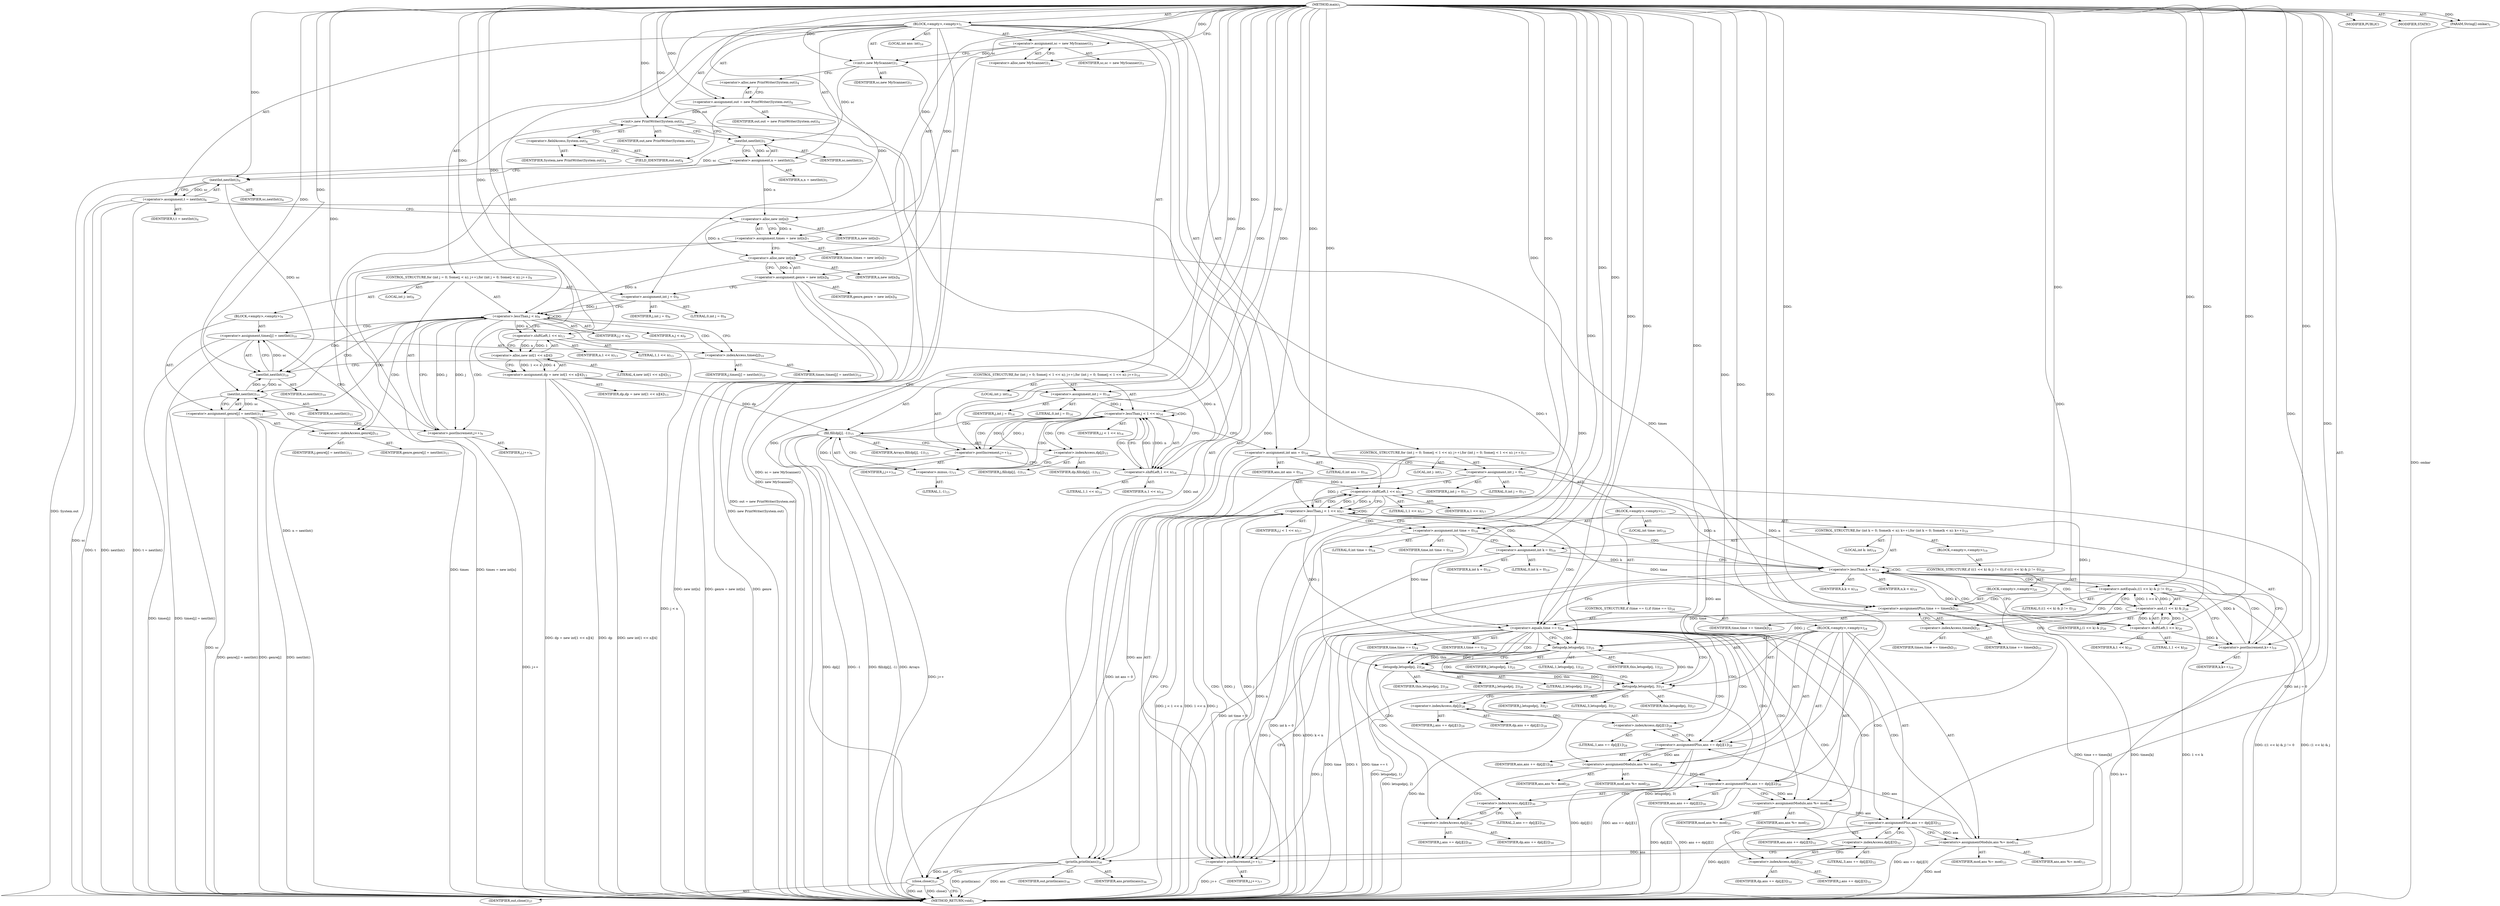 digraph "main" {  
"17" [label = <(METHOD,main)<SUB>1</SUB>> ]
"18" [label = <(PARAM,String[] omkar)<SUB>1</SUB>> ]
"19" [label = <(BLOCK,&lt;empty&gt;,&lt;empty&gt;)<SUB>1</SUB>> ]
"20" [label = <(&lt;operator&gt;.assignment,sc = new MyScanner())<SUB>3</SUB>> ]
"21" [label = <(IDENTIFIER,sc,sc = new MyScanner())<SUB>3</SUB>> ]
"22" [label = <(&lt;operator&gt;.alloc,new MyScanner())<SUB>3</SUB>> ]
"23" [label = <(&lt;init&gt;,new MyScanner())<SUB>3</SUB>> ]
"24" [label = <(IDENTIFIER,sc,new MyScanner())<SUB>3</SUB>> ]
"25" [label = <(&lt;operator&gt;.assignment,out = new PrintWriter(System.out))<SUB>4</SUB>> ]
"26" [label = <(IDENTIFIER,out,out = new PrintWriter(System.out))<SUB>4</SUB>> ]
"27" [label = <(&lt;operator&gt;.alloc,new PrintWriter(System.out))<SUB>4</SUB>> ]
"28" [label = <(&lt;init&gt;,new PrintWriter(System.out))<SUB>4</SUB>> ]
"29" [label = <(IDENTIFIER,out,new PrintWriter(System.out))<SUB>4</SUB>> ]
"30" [label = <(&lt;operator&gt;.fieldAccess,System.out)<SUB>4</SUB>> ]
"31" [label = <(IDENTIFIER,System,new PrintWriter(System.out))<SUB>4</SUB>> ]
"32" [label = <(FIELD_IDENTIFIER,out,out)<SUB>4</SUB>> ]
"33" [label = <(&lt;operator&gt;.assignment,n = nextInt())<SUB>5</SUB>> ]
"34" [label = <(IDENTIFIER,n,n = nextInt())<SUB>5</SUB>> ]
"35" [label = <(nextInt,nextInt())<SUB>5</SUB>> ]
"36" [label = <(IDENTIFIER,sc,nextInt())<SUB>5</SUB>> ]
"37" [label = <(&lt;operator&gt;.assignment,t = nextInt())<SUB>6</SUB>> ]
"38" [label = <(IDENTIFIER,t,t = nextInt())<SUB>6</SUB>> ]
"39" [label = <(nextInt,nextInt())<SUB>6</SUB>> ]
"40" [label = <(IDENTIFIER,sc,nextInt())<SUB>6</SUB>> ]
"41" [label = <(&lt;operator&gt;.assignment,times = new int[n])<SUB>7</SUB>> ]
"42" [label = <(IDENTIFIER,times,times = new int[n])<SUB>7</SUB>> ]
"43" [label = <(&lt;operator&gt;.alloc,new int[n])> ]
"44" [label = <(IDENTIFIER,n,new int[n])<SUB>7</SUB>> ]
"45" [label = <(&lt;operator&gt;.assignment,genre = new int[n])<SUB>8</SUB>> ]
"46" [label = <(IDENTIFIER,genre,genre = new int[n])<SUB>8</SUB>> ]
"47" [label = <(&lt;operator&gt;.alloc,new int[n])> ]
"48" [label = <(IDENTIFIER,n,new int[n])<SUB>8</SUB>> ]
"49" [label = <(CONTROL_STRUCTURE,for (int j = 0; Some(j &lt; n); j++),for (int j = 0; Some(j &lt; n); j++))<SUB>9</SUB>> ]
"50" [label = <(LOCAL,int j: int)<SUB>9</SUB>> ]
"51" [label = <(&lt;operator&gt;.assignment,int j = 0)<SUB>9</SUB>> ]
"52" [label = <(IDENTIFIER,j,int j = 0)<SUB>9</SUB>> ]
"53" [label = <(LITERAL,0,int j = 0)<SUB>9</SUB>> ]
"54" [label = <(&lt;operator&gt;.lessThan,j &lt; n)<SUB>9</SUB>> ]
"55" [label = <(IDENTIFIER,j,j &lt; n)<SUB>9</SUB>> ]
"56" [label = <(IDENTIFIER,n,j &lt; n)<SUB>9</SUB>> ]
"57" [label = <(&lt;operator&gt;.postIncrement,j++)<SUB>9</SUB>> ]
"58" [label = <(IDENTIFIER,j,j++)<SUB>9</SUB>> ]
"59" [label = <(BLOCK,&lt;empty&gt;,&lt;empty&gt;)<SUB>9</SUB>> ]
"60" [label = <(&lt;operator&gt;.assignment,times[j] = nextInt())<SUB>10</SUB>> ]
"61" [label = <(&lt;operator&gt;.indexAccess,times[j])<SUB>10</SUB>> ]
"62" [label = <(IDENTIFIER,times,times[j] = nextInt())<SUB>10</SUB>> ]
"63" [label = <(IDENTIFIER,j,times[j] = nextInt())<SUB>10</SUB>> ]
"64" [label = <(nextInt,nextInt())<SUB>10</SUB>> ]
"65" [label = <(IDENTIFIER,sc,nextInt())<SUB>10</SUB>> ]
"66" [label = <(&lt;operator&gt;.assignment,genre[j] = nextInt())<SUB>11</SUB>> ]
"67" [label = <(&lt;operator&gt;.indexAccess,genre[j])<SUB>11</SUB>> ]
"68" [label = <(IDENTIFIER,genre,genre[j] = nextInt())<SUB>11</SUB>> ]
"69" [label = <(IDENTIFIER,j,genre[j] = nextInt())<SUB>11</SUB>> ]
"70" [label = <(nextInt,nextInt())<SUB>11</SUB>> ]
"71" [label = <(IDENTIFIER,sc,nextInt())<SUB>11</SUB>> ]
"72" [label = <(&lt;operator&gt;.assignment,dp = new int[1 &lt;&lt; n][4])<SUB>13</SUB>> ]
"73" [label = <(IDENTIFIER,dp,dp = new int[1 &lt;&lt; n][4])<SUB>13</SUB>> ]
"74" [label = <(&lt;operator&gt;.alloc,new int[1 &lt;&lt; n][4])> ]
"75" [label = <(&lt;operator&gt;.shiftLeft,1 &lt;&lt; n)<SUB>13</SUB>> ]
"76" [label = <(LITERAL,1,1 &lt;&lt; n)<SUB>13</SUB>> ]
"77" [label = <(IDENTIFIER,n,1 &lt;&lt; n)<SUB>13</SUB>> ]
"78" [label = <(LITERAL,4,new int[1 &lt;&lt; n][4])<SUB>13</SUB>> ]
"79" [label = <(CONTROL_STRUCTURE,for (int j = 0; Some(j &lt; 1 &lt;&lt; n); j++),for (int j = 0; Some(j &lt; 1 &lt;&lt; n); j++))<SUB>14</SUB>> ]
"80" [label = <(LOCAL,int j: int)<SUB>14</SUB>> ]
"81" [label = <(&lt;operator&gt;.assignment,int j = 0)<SUB>14</SUB>> ]
"82" [label = <(IDENTIFIER,j,int j = 0)<SUB>14</SUB>> ]
"83" [label = <(LITERAL,0,int j = 0)<SUB>14</SUB>> ]
"84" [label = <(&lt;operator&gt;.lessThan,j &lt; 1 &lt;&lt; n)<SUB>14</SUB>> ]
"85" [label = <(IDENTIFIER,j,j &lt; 1 &lt;&lt; n)<SUB>14</SUB>> ]
"86" [label = <(&lt;operator&gt;.shiftLeft,1 &lt;&lt; n)<SUB>14</SUB>> ]
"87" [label = <(LITERAL,1,1 &lt;&lt; n)<SUB>14</SUB>> ]
"88" [label = <(IDENTIFIER,n,1 &lt;&lt; n)<SUB>14</SUB>> ]
"89" [label = <(&lt;operator&gt;.postIncrement,j++)<SUB>14</SUB>> ]
"90" [label = <(IDENTIFIER,j,j++)<SUB>14</SUB>> ]
"91" [label = <(fill,fill(dp[j], -1))<SUB>15</SUB>> ]
"92" [label = <(IDENTIFIER,Arrays,fill(dp[j], -1))<SUB>15</SUB>> ]
"93" [label = <(&lt;operator&gt;.indexAccess,dp[j])<SUB>15</SUB>> ]
"94" [label = <(IDENTIFIER,dp,fill(dp[j], -1))<SUB>15</SUB>> ]
"95" [label = <(IDENTIFIER,j,fill(dp[j], -1))<SUB>15</SUB>> ]
"96" [label = <(&lt;operator&gt;.minus,-1)<SUB>15</SUB>> ]
"97" [label = <(LITERAL,1,-1)<SUB>15</SUB>> ]
"98" [label = <(LOCAL,int ans: int)<SUB>16</SUB>> ]
"99" [label = <(&lt;operator&gt;.assignment,int ans = 0)<SUB>16</SUB>> ]
"100" [label = <(IDENTIFIER,ans,int ans = 0)<SUB>16</SUB>> ]
"101" [label = <(LITERAL,0,int ans = 0)<SUB>16</SUB>> ]
"102" [label = <(CONTROL_STRUCTURE,for (int j = 0; Some(j &lt; 1 &lt;&lt; n); j++),for (int j = 0; Some(j &lt; 1 &lt;&lt; n); j++))<SUB>17</SUB>> ]
"103" [label = <(LOCAL,int j: int)<SUB>17</SUB>> ]
"104" [label = <(&lt;operator&gt;.assignment,int j = 0)<SUB>17</SUB>> ]
"105" [label = <(IDENTIFIER,j,int j = 0)<SUB>17</SUB>> ]
"106" [label = <(LITERAL,0,int j = 0)<SUB>17</SUB>> ]
"107" [label = <(&lt;operator&gt;.lessThan,j &lt; 1 &lt;&lt; n)<SUB>17</SUB>> ]
"108" [label = <(IDENTIFIER,j,j &lt; 1 &lt;&lt; n)<SUB>17</SUB>> ]
"109" [label = <(&lt;operator&gt;.shiftLeft,1 &lt;&lt; n)<SUB>17</SUB>> ]
"110" [label = <(LITERAL,1,1 &lt;&lt; n)<SUB>17</SUB>> ]
"111" [label = <(IDENTIFIER,n,1 &lt;&lt; n)<SUB>17</SUB>> ]
"112" [label = <(&lt;operator&gt;.postIncrement,j++)<SUB>17</SUB>> ]
"113" [label = <(IDENTIFIER,j,j++)<SUB>17</SUB>> ]
"114" [label = <(BLOCK,&lt;empty&gt;,&lt;empty&gt;)<SUB>17</SUB>> ]
"115" [label = <(LOCAL,int time: int)<SUB>18</SUB>> ]
"116" [label = <(&lt;operator&gt;.assignment,int time = 0)<SUB>18</SUB>> ]
"117" [label = <(IDENTIFIER,time,int time = 0)<SUB>18</SUB>> ]
"118" [label = <(LITERAL,0,int time = 0)<SUB>18</SUB>> ]
"119" [label = <(CONTROL_STRUCTURE,for (int k = 0; Some(k &lt; n); k++),for (int k = 0; Some(k &lt; n); k++))<SUB>19</SUB>> ]
"120" [label = <(LOCAL,int k: int)<SUB>19</SUB>> ]
"121" [label = <(&lt;operator&gt;.assignment,int k = 0)<SUB>19</SUB>> ]
"122" [label = <(IDENTIFIER,k,int k = 0)<SUB>19</SUB>> ]
"123" [label = <(LITERAL,0,int k = 0)<SUB>19</SUB>> ]
"124" [label = <(&lt;operator&gt;.lessThan,k &lt; n)<SUB>19</SUB>> ]
"125" [label = <(IDENTIFIER,k,k &lt; n)<SUB>19</SUB>> ]
"126" [label = <(IDENTIFIER,n,k &lt; n)<SUB>19</SUB>> ]
"127" [label = <(&lt;operator&gt;.postIncrement,k++)<SUB>19</SUB>> ]
"128" [label = <(IDENTIFIER,k,k++)<SUB>19</SUB>> ]
"129" [label = <(BLOCK,&lt;empty&gt;,&lt;empty&gt;)<SUB>19</SUB>> ]
"130" [label = <(CONTROL_STRUCTURE,if (((1 &lt;&lt; k) &amp; j) != 0),if (((1 &lt;&lt; k) &amp; j) != 0))<SUB>20</SUB>> ]
"131" [label = <(&lt;operator&gt;.notEquals,((1 &lt;&lt; k) &amp; j) != 0)<SUB>20</SUB>> ]
"132" [label = <(&lt;operator&gt;.and,(1 &lt;&lt; k) &amp; j)<SUB>20</SUB>> ]
"133" [label = <(&lt;operator&gt;.shiftLeft,1 &lt;&lt; k)<SUB>20</SUB>> ]
"134" [label = <(LITERAL,1,1 &lt;&lt; k)<SUB>20</SUB>> ]
"135" [label = <(IDENTIFIER,k,1 &lt;&lt; k)<SUB>20</SUB>> ]
"136" [label = <(IDENTIFIER,j,(1 &lt;&lt; k) &amp; j)<SUB>20</SUB>> ]
"137" [label = <(LITERAL,0,((1 &lt;&lt; k) &amp; j) != 0)<SUB>20</SUB>> ]
"138" [label = <(BLOCK,&lt;empty&gt;,&lt;empty&gt;)<SUB>20</SUB>> ]
"139" [label = <(&lt;operator&gt;.assignmentPlus,time += times[k])<SUB>21</SUB>> ]
"140" [label = <(IDENTIFIER,time,time += times[k])<SUB>21</SUB>> ]
"141" [label = <(&lt;operator&gt;.indexAccess,times[k])<SUB>21</SUB>> ]
"142" [label = <(IDENTIFIER,times,time += times[k])<SUB>21</SUB>> ]
"143" [label = <(IDENTIFIER,k,time += times[k])<SUB>21</SUB>> ]
"144" [label = <(CONTROL_STRUCTURE,if (time == t),if (time == t))<SUB>24</SUB>> ]
"145" [label = <(&lt;operator&gt;.equals,time == t)<SUB>24</SUB>> ]
"146" [label = <(IDENTIFIER,time,time == t)<SUB>24</SUB>> ]
"147" [label = <(IDENTIFIER,t,time == t)<SUB>24</SUB>> ]
"148" [label = <(BLOCK,&lt;empty&gt;,&lt;empty&gt;)<SUB>24</SUB>> ]
"149" [label = <(letsgodp,letsgodp(j, 1))<SUB>25</SUB>> ]
"150" [label = <(IDENTIFIER,this,letsgodp(j, 1))<SUB>25</SUB>> ]
"151" [label = <(IDENTIFIER,j,letsgodp(j, 1))<SUB>25</SUB>> ]
"152" [label = <(LITERAL,1,letsgodp(j, 1))<SUB>25</SUB>> ]
"153" [label = <(letsgodp,letsgodp(j, 2))<SUB>26</SUB>> ]
"154" [label = <(IDENTIFIER,this,letsgodp(j, 2))<SUB>26</SUB>> ]
"155" [label = <(IDENTIFIER,j,letsgodp(j, 2))<SUB>26</SUB>> ]
"156" [label = <(LITERAL,2,letsgodp(j, 2))<SUB>26</SUB>> ]
"157" [label = <(letsgodp,letsgodp(j, 3))<SUB>27</SUB>> ]
"158" [label = <(IDENTIFIER,this,letsgodp(j, 3))<SUB>27</SUB>> ]
"159" [label = <(IDENTIFIER,j,letsgodp(j, 3))<SUB>27</SUB>> ]
"160" [label = <(LITERAL,3,letsgodp(j, 3))<SUB>27</SUB>> ]
"161" [label = <(&lt;operator&gt;.assignmentPlus,ans += dp[j][1])<SUB>28</SUB>> ]
"162" [label = <(IDENTIFIER,ans,ans += dp[j][1])<SUB>28</SUB>> ]
"163" [label = <(&lt;operator&gt;.indexAccess,dp[j][1])<SUB>28</SUB>> ]
"164" [label = <(&lt;operator&gt;.indexAccess,dp[j])<SUB>28</SUB>> ]
"165" [label = <(IDENTIFIER,dp,ans += dp[j][1])<SUB>28</SUB>> ]
"166" [label = <(IDENTIFIER,j,ans += dp[j][1])<SUB>28</SUB>> ]
"167" [label = <(LITERAL,1,ans += dp[j][1])<SUB>28</SUB>> ]
"168" [label = <(&lt;operators&gt;.assignmentModulo,ans %= mod)<SUB>29</SUB>> ]
"169" [label = <(IDENTIFIER,ans,ans %= mod)<SUB>29</SUB>> ]
"170" [label = <(IDENTIFIER,mod,ans %= mod)<SUB>29</SUB>> ]
"171" [label = <(&lt;operator&gt;.assignmentPlus,ans += dp[j][2])<SUB>30</SUB>> ]
"172" [label = <(IDENTIFIER,ans,ans += dp[j][2])<SUB>30</SUB>> ]
"173" [label = <(&lt;operator&gt;.indexAccess,dp[j][2])<SUB>30</SUB>> ]
"174" [label = <(&lt;operator&gt;.indexAccess,dp[j])<SUB>30</SUB>> ]
"175" [label = <(IDENTIFIER,dp,ans += dp[j][2])<SUB>30</SUB>> ]
"176" [label = <(IDENTIFIER,j,ans += dp[j][2])<SUB>30</SUB>> ]
"177" [label = <(LITERAL,2,ans += dp[j][2])<SUB>30</SUB>> ]
"178" [label = <(&lt;operators&gt;.assignmentModulo,ans %= mod)<SUB>31</SUB>> ]
"179" [label = <(IDENTIFIER,ans,ans %= mod)<SUB>31</SUB>> ]
"180" [label = <(IDENTIFIER,mod,ans %= mod)<SUB>31</SUB>> ]
"181" [label = <(&lt;operator&gt;.assignmentPlus,ans += dp[j][3])<SUB>32</SUB>> ]
"182" [label = <(IDENTIFIER,ans,ans += dp[j][3])<SUB>32</SUB>> ]
"183" [label = <(&lt;operator&gt;.indexAccess,dp[j][3])<SUB>32</SUB>> ]
"184" [label = <(&lt;operator&gt;.indexAccess,dp[j])<SUB>32</SUB>> ]
"185" [label = <(IDENTIFIER,dp,ans += dp[j][3])<SUB>32</SUB>> ]
"186" [label = <(IDENTIFIER,j,ans += dp[j][3])<SUB>32</SUB>> ]
"187" [label = <(LITERAL,3,ans += dp[j][3])<SUB>32</SUB>> ]
"188" [label = <(&lt;operators&gt;.assignmentModulo,ans %= mod)<SUB>33</SUB>> ]
"189" [label = <(IDENTIFIER,ans,ans %= mod)<SUB>33</SUB>> ]
"190" [label = <(IDENTIFIER,mod,ans %= mod)<SUB>33</SUB>> ]
"191" [label = <(println,println(ans))<SUB>36</SUB>> ]
"192" [label = <(IDENTIFIER,out,println(ans))<SUB>36</SUB>> ]
"193" [label = <(IDENTIFIER,ans,println(ans))<SUB>36</SUB>> ]
"194" [label = <(close,close())<SUB>37</SUB>> ]
"195" [label = <(IDENTIFIER,out,close())<SUB>37</SUB>> ]
"196" [label = <(MODIFIER,PUBLIC)> ]
"197" [label = <(MODIFIER,STATIC)> ]
"198" [label = <(METHOD_RETURN,void)<SUB>1</SUB>> ]
  "17" -> "18"  [ label = "AST: "] 
  "17" -> "19"  [ label = "AST: "] 
  "17" -> "196"  [ label = "AST: "] 
  "17" -> "197"  [ label = "AST: "] 
  "17" -> "198"  [ label = "AST: "] 
  "19" -> "20"  [ label = "AST: "] 
  "19" -> "23"  [ label = "AST: "] 
  "19" -> "25"  [ label = "AST: "] 
  "19" -> "28"  [ label = "AST: "] 
  "19" -> "33"  [ label = "AST: "] 
  "19" -> "37"  [ label = "AST: "] 
  "19" -> "41"  [ label = "AST: "] 
  "19" -> "45"  [ label = "AST: "] 
  "19" -> "49"  [ label = "AST: "] 
  "19" -> "72"  [ label = "AST: "] 
  "19" -> "79"  [ label = "AST: "] 
  "19" -> "98"  [ label = "AST: "] 
  "19" -> "99"  [ label = "AST: "] 
  "19" -> "102"  [ label = "AST: "] 
  "19" -> "191"  [ label = "AST: "] 
  "19" -> "194"  [ label = "AST: "] 
  "20" -> "21"  [ label = "AST: "] 
  "20" -> "22"  [ label = "AST: "] 
  "23" -> "24"  [ label = "AST: "] 
  "25" -> "26"  [ label = "AST: "] 
  "25" -> "27"  [ label = "AST: "] 
  "28" -> "29"  [ label = "AST: "] 
  "28" -> "30"  [ label = "AST: "] 
  "30" -> "31"  [ label = "AST: "] 
  "30" -> "32"  [ label = "AST: "] 
  "33" -> "34"  [ label = "AST: "] 
  "33" -> "35"  [ label = "AST: "] 
  "35" -> "36"  [ label = "AST: "] 
  "37" -> "38"  [ label = "AST: "] 
  "37" -> "39"  [ label = "AST: "] 
  "39" -> "40"  [ label = "AST: "] 
  "41" -> "42"  [ label = "AST: "] 
  "41" -> "43"  [ label = "AST: "] 
  "43" -> "44"  [ label = "AST: "] 
  "45" -> "46"  [ label = "AST: "] 
  "45" -> "47"  [ label = "AST: "] 
  "47" -> "48"  [ label = "AST: "] 
  "49" -> "50"  [ label = "AST: "] 
  "49" -> "51"  [ label = "AST: "] 
  "49" -> "54"  [ label = "AST: "] 
  "49" -> "57"  [ label = "AST: "] 
  "49" -> "59"  [ label = "AST: "] 
  "51" -> "52"  [ label = "AST: "] 
  "51" -> "53"  [ label = "AST: "] 
  "54" -> "55"  [ label = "AST: "] 
  "54" -> "56"  [ label = "AST: "] 
  "57" -> "58"  [ label = "AST: "] 
  "59" -> "60"  [ label = "AST: "] 
  "59" -> "66"  [ label = "AST: "] 
  "60" -> "61"  [ label = "AST: "] 
  "60" -> "64"  [ label = "AST: "] 
  "61" -> "62"  [ label = "AST: "] 
  "61" -> "63"  [ label = "AST: "] 
  "64" -> "65"  [ label = "AST: "] 
  "66" -> "67"  [ label = "AST: "] 
  "66" -> "70"  [ label = "AST: "] 
  "67" -> "68"  [ label = "AST: "] 
  "67" -> "69"  [ label = "AST: "] 
  "70" -> "71"  [ label = "AST: "] 
  "72" -> "73"  [ label = "AST: "] 
  "72" -> "74"  [ label = "AST: "] 
  "74" -> "75"  [ label = "AST: "] 
  "74" -> "78"  [ label = "AST: "] 
  "75" -> "76"  [ label = "AST: "] 
  "75" -> "77"  [ label = "AST: "] 
  "79" -> "80"  [ label = "AST: "] 
  "79" -> "81"  [ label = "AST: "] 
  "79" -> "84"  [ label = "AST: "] 
  "79" -> "89"  [ label = "AST: "] 
  "79" -> "91"  [ label = "AST: "] 
  "81" -> "82"  [ label = "AST: "] 
  "81" -> "83"  [ label = "AST: "] 
  "84" -> "85"  [ label = "AST: "] 
  "84" -> "86"  [ label = "AST: "] 
  "86" -> "87"  [ label = "AST: "] 
  "86" -> "88"  [ label = "AST: "] 
  "89" -> "90"  [ label = "AST: "] 
  "91" -> "92"  [ label = "AST: "] 
  "91" -> "93"  [ label = "AST: "] 
  "91" -> "96"  [ label = "AST: "] 
  "93" -> "94"  [ label = "AST: "] 
  "93" -> "95"  [ label = "AST: "] 
  "96" -> "97"  [ label = "AST: "] 
  "99" -> "100"  [ label = "AST: "] 
  "99" -> "101"  [ label = "AST: "] 
  "102" -> "103"  [ label = "AST: "] 
  "102" -> "104"  [ label = "AST: "] 
  "102" -> "107"  [ label = "AST: "] 
  "102" -> "112"  [ label = "AST: "] 
  "102" -> "114"  [ label = "AST: "] 
  "104" -> "105"  [ label = "AST: "] 
  "104" -> "106"  [ label = "AST: "] 
  "107" -> "108"  [ label = "AST: "] 
  "107" -> "109"  [ label = "AST: "] 
  "109" -> "110"  [ label = "AST: "] 
  "109" -> "111"  [ label = "AST: "] 
  "112" -> "113"  [ label = "AST: "] 
  "114" -> "115"  [ label = "AST: "] 
  "114" -> "116"  [ label = "AST: "] 
  "114" -> "119"  [ label = "AST: "] 
  "114" -> "144"  [ label = "AST: "] 
  "116" -> "117"  [ label = "AST: "] 
  "116" -> "118"  [ label = "AST: "] 
  "119" -> "120"  [ label = "AST: "] 
  "119" -> "121"  [ label = "AST: "] 
  "119" -> "124"  [ label = "AST: "] 
  "119" -> "127"  [ label = "AST: "] 
  "119" -> "129"  [ label = "AST: "] 
  "121" -> "122"  [ label = "AST: "] 
  "121" -> "123"  [ label = "AST: "] 
  "124" -> "125"  [ label = "AST: "] 
  "124" -> "126"  [ label = "AST: "] 
  "127" -> "128"  [ label = "AST: "] 
  "129" -> "130"  [ label = "AST: "] 
  "130" -> "131"  [ label = "AST: "] 
  "130" -> "138"  [ label = "AST: "] 
  "131" -> "132"  [ label = "AST: "] 
  "131" -> "137"  [ label = "AST: "] 
  "132" -> "133"  [ label = "AST: "] 
  "132" -> "136"  [ label = "AST: "] 
  "133" -> "134"  [ label = "AST: "] 
  "133" -> "135"  [ label = "AST: "] 
  "138" -> "139"  [ label = "AST: "] 
  "139" -> "140"  [ label = "AST: "] 
  "139" -> "141"  [ label = "AST: "] 
  "141" -> "142"  [ label = "AST: "] 
  "141" -> "143"  [ label = "AST: "] 
  "144" -> "145"  [ label = "AST: "] 
  "144" -> "148"  [ label = "AST: "] 
  "145" -> "146"  [ label = "AST: "] 
  "145" -> "147"  [ label = "AST: "] 
  "148" -> "149"  [ label = "AST: "] 
  "148" -> "153"  [ label = "AST: "] 
  "148" -> "157"  [ label = "AST: "] 
  "148" -> "161"  [ label = "AST: "] 
  "148" -> "168"  [ label = "AST: "] 
  "148" -> "171"  [ label = "AST: "] 
  "148" -> "178"  [ label = "AST: "] 
  "148" -> "181"  [ label = "AST: "] 
  "148" -> "188"  [ label = "AST: "] 
  "149" -> "150"  [ label = "AST: "] 
  "149" -> "151"  [ label = "AST: "] 
  "149" -> "152"  [ label = "AST: "] 
  "153" -> "154"  [ label = "AST: "] 
  "153" -> "155"  [ label = "AST: "] 
  "153" -> "156"  [ label = "AST: "] 
  "157" -> "158"  [ label = "AST: "] 
  "157" -> "159"  [ label = "AST: "] 
  "157" -> "160"  [ label = "AST: "] 
  "161" -> "162"  [ label = "AST: "] 
  "161" -> "163"  [ label = "AST: "] 
  "163" -> "164"  [ label = "AST: "] 
  "163" -> "167"  [ label = "AST: "] 
  "164" -> "165"  [ label = "AST: "] 
  "164" -> "166"  [ label = "AST: "] 
  "168" -> "169"  [ label = "AST: "] 
  "168" -> "170"  [ label = "AST: "] 
  "171" -> "172"  [ label = "AST: "] 
  "171" -> "173"  [ label = "AST: "] 
  "173" -> "174"  [ label = "AST: "] 
  "173" -> "177"  [ label = "AST: "] 
  "174" -> "175"  [ label = "AST: "] 
  "174" -> "176"  [ label = "AST: "] 
  "178" -> "179"  [ label = "AST: "] 
  "178" -> "180"  [ label = "AST: "] 
  "181" -> "182"  [ label = "AST: "] 
  "181" -> "183"  [ label = "AST: "] 
  "183" -> "184"  [ label = "AST: "] 
  "183" -> "187"  [ label = "AST: "] 
  "184" -> "185"  [ label = "AST: "] 
  "184" -> "186"  [ label = "AST: "] 
  "188" -> "189"  [ label = "AST: "] 
  "188" -> "190"  [ label = "AST: "] 
  "191" -> "192"  [ label = "AST: "] 
  "191" -> "193"  [ label = "AST: "] 
  "194" -> "195"  [ label = "AST: "] 
  "20" -> "23"  [ label = "CFG: "] 
  "23" -> "27"  [ label = "CFG: "] 
  "25" -> "32"  [ label = "CFG: "] 
  "28" -> "35"  [ label = "CFG: "] 
  "33" -> "39"  [ label = "CFG: "] 
  "37" -> "43"  [ label = "CFG: "] 
  "41" -> "47"  [ label = "CFG: "] 
  "45" -> "51"  [ label = "CFG: "] 
  "72" -> "81"  [ label = "CFG: "] 
  "99" -> "104"  [ label = "CFG: "] 
  "191" -> "194"  [ label = "CFG: "] 
  "194" -> "198"  [ label = "CFG: "] 
  "22" -> "20"  [ label = "CFG: "] 
  "27" -> "25"  [ label = "CFG: "] 
  "30" -> "28"  [ label = "CFG: "] 
  "35" -> "33"  [ label = "CFG: "] 
  "39" -> "37"  [ label = "CFG: "] 
  "43" -> "41"  [ label = "CFG: "] 
  "47" -> "45"  [ label = "CFG: "] 
  "51" -> "54"  [ label = "CFG: "] 
  "54" -> "61"  [ label = "CFG: "] 
  "54" -> "75"  [ label = "CFG: "] 
  "57" -> "54"  [ label = "CFG: "] 
  "74" -> "72"  [ label = "CFG: "] 
  "81" -> "86"  [ label = "CFG: "] 
  "84" -> "93"  [ label = "CFG: "] 
  "84" -> "99"  [ label = "CFG: "] 
  "89" -> "86"  [ label = "CFG: "] 
  "91" -> "89"  [ label = "CFG: "] 
  "104" -> "109"  [ label = "CFG: "] 
  "107" -> "116"  [ label = "CFG: "] 
  "107" -> "191"  [ label = "CFG: "] 
  "112" -> "109"  [ label = "CFG: "] 
  "32" -> "30"  [ label = "CFG: "] 
  "60" -> "67"  [ label = "CFG: "] 
  "66" -> "57"  [ label = "CFG: "] 
  "75" -> "74"  [ label = "CFG: "] 
  "86" -> "84"  [ label = "CFG: "] 
  "93" -> "96"  [ label = "CFG: "] 
  "96" -> "91"  [ label = "CFG: "] 
  "109" -> "107"  [ label = "CFG: "] 
  "116" -> "121"  [ label = "CFG: "] 
  "61" -> "64"  [ label = "CFG: "] 
  "64" -> "60"  [ label = "CFG: "] 
  "67" -> "70"  [ label = "CFG: "] 
  "70" -> "66"  [ label = "CFG: "] 
  "121" -> "124"  [ label = "CFG: "] 
  "124" -> "133"  [ label = "CFG: "] 
  "124" -> "145"  [ label = "CFG: "] 
  "127" -> "124"  [ label = "CFG: "] 
  "145" -> "149"  [ label = "CFG: "] 
  "145" -> "112"  [ label = "CFG: "] 
  "149" -> "153"  [ label = "CFG: "] 
  "153" -> "157"  [ label = "CFG: "] 
  "157" -> "164"  [ label = "CFG: "] 
  "161" -> "168"  [ label = "CFG: "] 
  "168" -> "174"  [ label = "CFG: "] 
  "171" -> "178"  [ label = "CFG: "] 
  "178" -> "184"  [ label = "CFG: "] 
  "181" -> "188"  [ label = "CFG: "] 
  "188" -> "112"  [ label = "CFG: "] 
  "131" -> "141"  [ label = "CFG: "] 
  "131" -> "127"  [ label = "CFG: "] 
  "163" -> "161"  [ label = "CFG: "] 
  "173" -> "171"  [ label = "CFG: "] 
  "183" -> "181"  [ label = "CFG: "] 
  "132" -> "131"  [ label = "CFG: "] 
  "139" -> "127"  [ label = "CFG: "] 
  "164" -> "163"  [ label = "CFG: "] 
  "174" -> "173"  [ label = "CFG: "] 
  "184" -> "183"  [ label = "CFG: "] 
  "133" -> "132"  [ label = "CFG: "] 
  "141" -> "139"  [ label = "CFG: "] 
  "17" -> "22"  [ label = "CFG: "] 
  "18" -> "198"  [ label = "DDG: omkar"] 
  "20" -> "198"  [ label = "DDG: sc = new MyScanner()"] 
  "23" -> "198"  [ label = "DDG: new MyScanner()"] 
  "25" -> "198"  [ label = "DDG: out = new PrintWriter(System.out)"] 
  "28" -> "198"  [ label = "DDG: System.out"] 
  "28" -> "198"  [ label = "DDG: new PrintWriter(System.out)"] 
  "33" -> "198"  [ label = "DDG: n = nextInt()"] 
  "37" -> "198"  [ label = "DDG: t"] 
  "39" -> "198"  [ label = "DDG: sc"] 
  "37" -> "198"  [ label = "DDG: nextInt()"] 
  "37" -> "198"  [ label = "DDG: t = nextInt()"] 
  "41" -> "198"  [ label = "DDG: times"] 
  "41" -> "198"  [ label = "DDG: times = new int[n]"] 
  "45" -> "198"  [ label = "DDG: genre"] 
  "45" -> "198"  [ label = "DDG: new int[n]"] 
  "45" -> "198"  [ label = "DDG: genre = new int[n]"] 
  "54" -> "198"  [ label = "DDG: j &lt; n"] 
  "72" -> "198"  [ label = "DDG: dp"] 
  "72" -> "198"  [ label = "DDG: new int[1 &lt;&lt; n][4]"] 
  "72" -> "198"  [ label = "DDG: dp = new int[1 &lt;&lt; n][4]"] 
  "99" -> "198"  [ label = "DDG: int ans = 0"] 
  "104" -> "198"  [ label = "DDG: int j = 0"] 
  "107" -> "198"  [ label = "DDG: j"] 
  "109" -> "198"  [ label = "DDG: n"] 
  "107" -> "198"  [ label = "DDG: 1 &lt;&lt; n"] 
  "107" -> "198"  [ label = "DDG: j &lt; 1 &lt;&lt; n"] 
  "191" -> "198"  [ label = "DDG: ans"] 
  "191" -> "198"  [ label = "DDG: println(ans)"] 
  "194" -> "198"  [ label = "DDG: out"] 
  "194" -> "198"  [ label = "DDG: close()"] 
  "116" -> "198"  [ label = "DDG: int time = 0"] 
  "121" -> "198"  [ label = "DDG: int k = 0"] 
  "124" -> "198"  [ label = "DDG: k"] 
  "124" -> "198"  [ label = "DDG: k &lt; n"] 
  "145" -> "198"  [ label = "DDG: time"] 
  "145" -> "198"  [ label = "DDG: t"] 
  "145" -> "198"  [ label = "DDG: time == t"] 
  "149" -> "198"  [ label = "DDG: letsgodp(j, 1)"] 
  "153" -> "198"  [ label = "DDG: letsgodp(j, 2)"] 
  "157" -> "198"  [ label = "DDG: this"] 
  "157" -> "198"  [ label = "DDG: letsgodp(j, 3)"] 
  "161" -> "198"  [ label = "DDG: dp[j][1]"] 
  "161" -> "198"  [ label = "DDG: ans += dp[j][1]"] 
  "171" -> "198"  [ label = "DDG: dp[j][2]"] 
  "171" -> "198"  [ label = "DDG: ans += dp[j][2]"] 
  "181" -> "198"  [ label = "DDG: dp[j][3]"] 
  "181" -> "198"  [ label = "DDG: ans += dp[j][3]"] 
  "188" -> "198"  [ label = "DDG: mod"] 
  "112" -> "198"  [ label = "DDG: j++"] 
  "132" -> "198"  [ label = "DDG: 1 &lt;&lt; k"] 
  "131" -> "198"  [ label = "DDG: (1 &lt;&lt; k) &amp; j"] 
  "131" -> "198"  [ label = "DDG: ((1 &lt;&lt; k) &amp; j) != 0"] 
  "139" -> "198"  [ label = "DDG: times[k]"] 
  "139" -> "198"  [ label = "DDG: time += times[k]"] 
  "127" -> "198"  [ label = "DDG: k++"] 
  "91" -> "198"  [ label = "DDG: dp[j]"] 
  "91" -> "198"  [ label = "DDG: -1"] 
  "91" -> "198"  [ label = "DDG: fill(dp[j], -1)"] 
  "89" -> "198"  [ label = "DDG: j++"] 
  "60" -> "198"  [ label = "DDG: times[j]"] 
  "60" -> "198"  [ label = "DDG: times[j] = nextInt()"] 
  "66" -> "198"  [ label = "DDG: genre[j]"] 
  "70" -> "198"  [ label = "DDG: sc"] 
  "66" -> "198"  [ label = "DDG: nextInt()"] 
  "66" -> "198"  [ label = "DDG: genre[j] = nextInt()"] 
  "57" -> "198"  [ label = "DDG: j++"] 
  "91" -> "198"  [ label = "DDG: Arrays"] 
  "17" -> "18"  [ label = "DDG: "] 
  "17" -> "20"  [ label = "DDG: "] 
  "17" -> "25"  [ label = "DDG: "] 
  "35" -> "33"  [ label = "DDG: sc"] 
  "39" -> "37"  [ label = "DDG: sc"] 
  "43" -> "41"  [ label = "DDG: n"] 
  "47" -> "45"  [ label = "DDG: n"] 
  "74" -> "72"  [ label = "DDG: 1 &lt;&lt; n"] 
  "74" -> "72"  [ label = "DDG: 4"] 
  "17" -> "99"  [ label = "DDG: "] 
  "20" -> "23"  [ label = "DDG: sc"] 
  "17" -> "23"  [ label = "DDG: "] 
  "25" -> "28"  [ label = "DDG: out"] 
  "17" -> "28"  [ label = "DDG: "] 
  "17" -> "51"  [ label = "DDG: "] 
  "17" -> "81"  [ label = "DDG: "] 
  "17" -> "104"  [ label = "DDG: "] 
  "28" -> "191"  [ label = "DDG: out"] 
  "17" -> "191"  [ label = "DDG: "] 
  "99" -> "191"  [ label = "DDG: ans"] 
  "188" -> "191"  [ label = "DDG: ans"] 
  "191" -> "194"  [ label = "DDG: out"] 
  "17" -> "194"  [ label = "DDG: "] 
  "23" -> "35"  [ label = "DDG: sc"] 
  "17" -> "35"  [ label = "DDG: "] 
  "35" -> "39"  [ label = "DDG: sc"] 
  "17" -> "39"  [ label = "DDG: "] 
  "33" -> "43"  [ label = "DDG: n"] 
  "17" -> "43"  [ label = "DDG: "] 
  "43" -> "47"  [ label = "DDG: n"] 
  "17" -> "47"  [ label = "DDG: "] 
  "51" -> "54"  [ label = "DDG: j"] 
  "57" -> "54"  [ label = "DDG: j"] 
  "17" -> "54"  [ label = "DDG: "] 
  "47" -> "54"  [ label = "DDG: n"] 
  "54" -> "57"  [ label = "DDG: j"] 
  "17" -> "57"  [ label = "DDG: "] 
  "64" -> "60"  [ label = "DDG: sc"] 
  "70" -> "66"  [ label = "DDG: sc"] 
  "75" -> "74"  [ label = "DDG: 1"] 
  "75" -> "74"  [ label = "DDG: n"] 
  "17" -> "74"  [ label = "DDG: "] 
  "81" -> "84"  [ label = "DDG: j"] 
  "89" -> "84"  [ label = "DDG: j"] 
  "17" -> "84"  [ label = "DDG: "] 
  "86" -> "84"  [ label = "DDG: 1"] 
  "86" -> "84"  [ label = "DDG: n"] 
  "84" -> "89"  [ label = "DDG: j"] 
  "17" -> "89"  [ label = "DDG: "] 
  "17" -> "91"  [ label = "DDG: "] 
  "72" -> "91"  [ label = "DDG: dp"] 
  "96" -> "91"  [ label = "DDG: 1"] 
  "104" -> "107"  [ label = "DDG: j"] 
  "112" -> "107"  [ label = "DDG: j"] 
  "17" -> "107"  [ label = "DDG: "] 
  "109" -> "107"  [ label = "DDG: 1"] 
  "109" -> "107"  [ label = "DDG: n"] 
  "107" -> "112"  [ label = "DDG: j"] 
  "157" -> "112"  [ label = "DDG: j"] 
  "132" -> "112"  [ label = "DDG: j"] 
  "17" -> "112"  [ label = "DDG: "] 
  "17" -> "116"  [ label = "DDG: "] 
  "17" -> "75"  [ label = "DDG: "] 
  "54" -> "75"  [ label = "DDG: n"] 
  "17" -> "86"  [ label = "DDG: "] 
  "75" -> "86"  [ label = "DDG: n"] 
  "17" -> "96"  [ label = "DDG: "] 
  "17" -> "109"  [ label = "DDG: "] 
  "86" -> "109"  [ label = "DDG: n"] 
  "124" -> "109"  [ label = "DDG: n"] 
  "17" -> "121"  [ label = "DDG: "] 
  "39" -> "64"  [ label = "DDG: sc"] 
  "70" -> "64"  [ label = "DDG: sc"] 
  "17" -> "64"  [ label = "DDG: "] 
  "64" -> "70"  [ label = "DDG: sc"] 
  "17" -> "70"  [ label = "DDG: "] 
  "121" -> "124"  [ label = "DDG: k"] 
  "127" -> "124"  [ label = "DDG: k"] 
  "17" -> "124"  [ label = "DDG: "] 
  "109" -> "124"  [ label = "DDG: n"] 
  "133" -> "127"  [ label = "DDG: k"] 
  "17" -> "127"  [ label = "DDG: "] 
  "116" -> "145"  [ label = "DDG: time"] 
  "139" -> "145"  [ label = "DDG: time"] 
  "17" -> "145"  [ label = "DDG: "] 
  "37" -> "145"  [ label = "DDG: t"] 
  "17" -> "168"  [ label = "DDG: "] 
  "17" -> "178"  [ label = "DDG: "] 
  "17" -> "188"  [ label = "DDG: "] 
  "157" -> "149"  [ label = "DDG: this"] 
  "17" -> "149"  [ label = "DDG: "] 
  "107" -> "149"  [ label = "DDG: j"] 
  "132" -> "149"  [ label = "DDG: j"] 
  "149" -> "153"  [ label = "DDG: this"] 
  "17" -> "153"  [ label = "DDG: "] 
  "149" -> "153"  [ label = "DDG: j"] 
  "153" -> "157"  [ label = "DDG: this"] 
  "17" -> "157"  [ label = "DDG: "] 
  "153" -> "157"  [ label = "DDG: j"] 
  "99" -> "161"  [ label = "DDG: ans"] 
  "188" -> "161"  [ label = "DDG: ans"] 
  "17" -> "161"  [ label = "DDG: "] 
  "161" -> "168"  [ label = "DDG: ans"] 
  "168" -> "171"  [ label = "DDG: ans"] 
  "17" -> "171"  [ label = "DDG: "] 
  "171" -> "178"  [ label = "DDG: ans"] 
  "178" -> "181"  [ label = "DDG: ans"] 
  "17" -> "181"  [ label = "DDG: "] 
  "181" -> "188"  [ label = "DDG: ans"] 
  "132" -> "131"  [ label = "DDG: 1 &lt;&lt; k"] 
  "132" -> "131"  [ label = "DDG: j"] 
  "17" -> "131"  [ label = "DDG: "] 
  "41" -> "139"  [ label = "DDG: times"] 
  "133" -> "132"  [ label = "DDG: 1"] 
  "133" -> "132"  [ label = "DDG: k"] 
  "107" -> "132"  [ label = "DDG: j"] 
  "17" -> "132"  [ label = "DDG: "] 
  "116" -> "139"  [ label = "DDG: time"] 
  "17" -> "139"  [ label = "DDG: "] 
  "17" -> "133"  [ label = "DDG: "] 
  "124" -> "133"  [ label = "DDG: k"] 
  "54" -> "60"  [ label = "CDG: "] 
  "54" -> "64"  [ label = "CDG: "] 
  "54" -> "57"  [ label = "CDG: "] 
  "54" -> "67"  [ label = "CDG: "] 
  "54" -> "54"  [ label = "CDG: "] 
  "54" -> "61"  [ label = "CDG: "] 
  "54" -> "70"  [ label = "CDG: "] 
  "54" -> "66"  [ label = "CDG: "] 
  "84" -> "96"  [ label = "CDG: "] 
  "84" -> "84"  [ label = "CDG: "] 
  "84" -> "91"  [ label = "CDG: "] 
  "84" -> "93"  [ label = "CDG: "] 
  "84" -> "86"  [ label = "CDG: "] 
  "84" -> "89"  [ label = "CDG: "] 
  "107" -> "107"  [ label = "CDG: "] 
  "107" -> "145"  [ label = "CDG: "] 
  "107" -> "121"  [ label = "CDG: "] 
  "107" -> "112"  [ label = "CDG: "] 
  "107" -> "116"  [ label = "CDG: "] 
  "107" -> "124"  [ label = "CDG: "] 
  "107" -> "109"  [ label = "CDG: "] 
  "124" -> "131"  [ label = "CDG: "] 
  "124" -> "132"  [ label = "CDG: "] 
  "124" -> "127"  [ label = "CDG: "] 
  "124" -> "124"  [ label = "CDG: "] 
  "124" -> "133"  [ label = "CDG: "] 
  "145" -> "188"  [ label = "CDG: "] 
  "145" -> "161"  [ label = "CDG: "] 
  "145" -> "163"  [ label = "CDG: "] 
  "145" -> "178"  [ label = "CDG: "] 
  "145" -> "149"  [ label = "CDG: "] 
  "145" -> "153"  [ label = "CDG: "] 
  "145" -> "168"  [ label = "CDG: "] 
  "145" -> "181"  [ label = "CDG: "] 
  "145" -> "184"  [ label = "CDG: "] 
  "145" -> "173"  [ label = "CDG: "] 
  "145" -> "174"  [ label = "CDG: "] 
  "145" -> "164"  [ label = "CDG: "] 
  "145" -> "171"  [ label = "CDG: "] 
  "145" -> "183"  [ label = "CDG: "] 
  "145" -> "157"  [ label = "CDG: "] 
  "131" -> "139"  [ label = "CDG: "] 
  "131" -> "141"  [ label = "CDG: "] 
}
